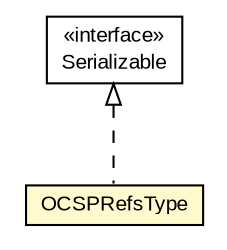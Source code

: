 #!/usr/local/bin/dot
#
# Class diagram 
# Generated by UMLGraph version R5_6-24-gf6e263 (http://www.umlgraph.org/)
#

digraph G {
	edge [fontname="arial",fontsize=10,labelfontname="arial",labelfontsize=10];
	node [fontname="arial",fontsize=10,shape=plaintext];
	nodesep=0.25;
	ranksep=0.5;
	// eu.europa.esig.jaxb.xades.OCSPRefsType
	c452374 [label=<<table title="eu.europa.esig.jaxb.xades.OCSPRefsType" border="0" cellborder="1" cellspacing="0" cellpadding="2" port="p" bgcolor="lemonChiffon" href="./OCSPRefsType.html">
		<tr><td><table border="0" cellspacing="0" cellpadding="1">
<tr><td align="center" balign="center"> OCSPRefsType </td></tr>
		</table></td></tr>
		</table>>, URL="./OCSPRefsType.html", fontname="arial", fontcolor="black", fontsize=10.0];
	//eu.europa.esig.jaxb.xades.OCSPRefsType implements java.io.Serializable
	c452601:p -> c452374:p [dir=back,arrowtail=empty,style=dashed];
	// java.io.Serializable
	c452601 [label=<<table title="java.io.Serializable" border="0" cellborder="1" cellspacing="0" cellpadding="2" port="p" href="http://java.sun.com/j2se/1.4.2/docs/api/java/io/Serializable.html">
		<tr><td><table border="0" cellspacing="0" cellpadding="1">
<tr><td align="center" balign="center"> &#171;interface&#187; </td></tr>
<tr><td align="center" balign="center"> Serializable </td></tr>
		</table></td></tr>
		</table>>, URL="http://java.sun.com/j2se/1.4.2/docs/api/java/io/Serializable.html", fontname="arial", fontcolor="black", fontsize=10.0];
}

